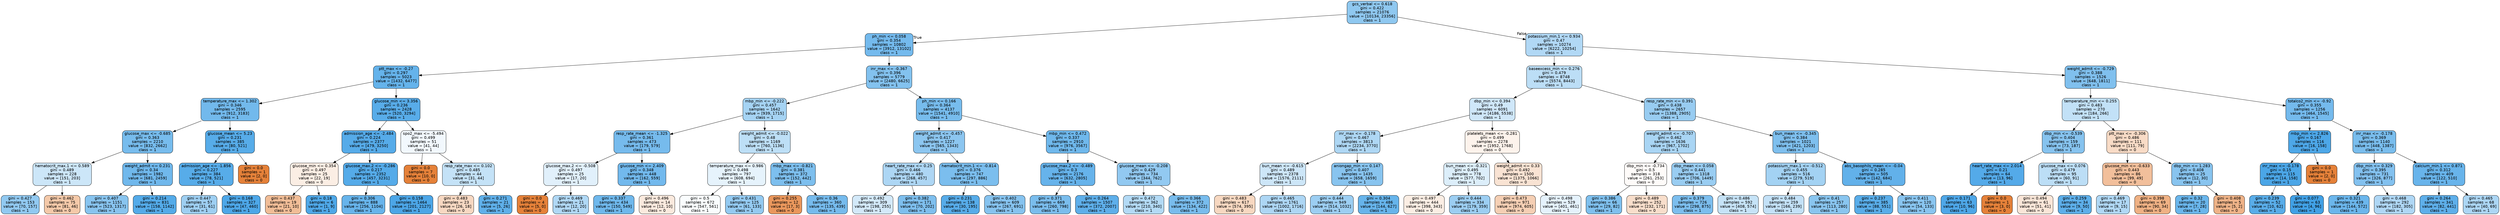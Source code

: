 digraph Tree {
node [shape=box, style="filled, rounded", color="black", fontname="helvetica"] ;
edge [fontname="helvetica"] ;
0 [label="gcs_verbal <= 0.618\ngini = 0.422\nsamples = 21076\nvalue = [10134, 23356]\nclass = 1", fillcolor="#8fc8f0"] ;
1 [label="ph_min <= 0.058\ngini = 0.354\nsamples = 10802\nvalue = [3912, 13102]\nclass = 1", fillcolor="#74baed"] ;
0 -> 1 [labeldistance=2.5, labelangle=45, headlabel="True"] ;
2 [label="ptt_max <= -0.27\ngini = 0.297\nsamples = 5023\nvalue = [1432, 6477]\nclass = 1", fillcolor="#65b3eb"] ;
1 -> 2 ;
3 [label="temperature_max <= 1.302\ngini = 0.346\nsamples = 2595\nvalue = [912, 3183]\nclass = 1", fillcolor="#72b9ec"] ;
2 -> 3 ;
4 [label="glucose_max <= -0.685\ngini = 0.363\nsamples = 2210\nvalue = [832, 2662]\nclass = 1", fillcolor="#77bced"] ;
3 -> 4 ;
5 [label="hematocrit_max.1 <= 0.589\ngini = 0.489\nsamples = 228\nvalue = [151, 203]\nclass = 1", fillcolor="#cce6f8"] ;
4 -> 5 ;
6 [label="gini = 0.427\nsamples = 153\nvalue = [70, 157]\nclass = 1", fillcolor="#91c9f1"] ;
5 -> 6 ;
7 [label="gini = 0.462\nsamples = 75\nvalue = [81, 46]\nclass = 0", fillcolor="#f4c9a9"] ;
5 -> 7 ;
8 [label="weight_admit <= 0.231\ngini = 0.34\nsamples = 1982\nvalue = [681, 2459]\nclass = 1", fillcolor="#70b8ec"] ;
4 -> 8 ;
9 [label="gini = 0.407\nsamples = 1151\nvalue = [523, 1317]\nclass = 1", fillcolor="#88c4ef"] ;
8 -> 9 ;
10 [label="gini = 0.214\nsamples = 831\nvalue = [158, 1142]\nclass = 1", fillcolor="#54abe9"] ;
8 -> 10 ;
11 [label="glucose_mean <= 5.23\ngini = 0.231\nsamples = 385\nvalue = [80, 521]\nclass = 1", fillcolor="#57ace9"] ;
3 -> 11 ;
12 [label="admission_age <= -1.856\ngini = 0.227\nsamples = 384\nvalue = [78, 521]\nclass = 1", fillcolor="#57ace9"] ;
11 -> 12 ;
13 [label="gini = 0.447\nsamples = 57\nvalue = [31, 61]\nclass = 1", fillcolor="#9ecff2"] ;
12 -> 13 ;
14 [label="gini = 0.168\nsamples = 327\nvalue = [47, 460]\nclass = 1", fillcolor="#4da7e8"] ;
12 -> 14 ;
15 [label="gini = 0.0\nsamples = 1\nvalue = [2, 0]\nclass = 0", fillcolor="#e58139"] ;
11 -> 15 ;
16 [label="glucose_min <= 3.356\ngini = 0.236\nsamples = 2428\nvalue = [520, 3294]\nclass = 1", fillcolor="#58ace9"] ;
2 -> 16 ;
17 [label="admission_age <= -2.484\ngini = 0.224\nsamples = 2377\nvalue = [479, 3250]\nclass = 1", fillcolor="#56abe9"] ;
16 -> 17 ;
18 [label="glucose_min <= 0.354\ngini = 0.497\nsamples = 25\nvalue = [22, 19]\nclass = 0", fillcolor="#fbeee4"] ;
17 -> 18 ;
19 [label="gini = 0.437\nsamples = 19\nvalue = [21, 10]\nclass = 0", fillcolor="#f1bd97"] ;
18 -> 19 ;
20 [label="gini = 0.18\nsamples = 6\nvalue = [1, 9]\nclass = 1", fillcolor="#4fa8e8"] ;
18 -> 20 ;
21 [label="glucose_max.2 <= -0.286\ngini = 0.217\nsamples = 2352\nvalue = [457, 3231]\nclass = 1", fillcolor="#55abe9"] ;
17 -> 21 ;
22 [label="gini = 0.306\nsamples = 888\nvalue = [256, 1104]\nclass = 1", fillcolor="#67b4eb"] ;
21 -> 22 ;
23 [label="gini = 0.158\nsamples = 1464\nvalue = [201, 2127]\nclass = 1", fillcolor="#4ca6e7"] ;
21 -> 23 ;
24 [label="spo2_max <= -5.494\ngini = 0.499\nsamples = 51\nvalue = [41, 44]\nclass = 1", fillcolor="#f2f8fd"] ;
16 -> 24 ;
25 [label="gini = 0.0\nsamples = 7\nvalue = [10, 0]\nclass = 0", fillcolor="#e58139"] ;
24 -> 25 ;
26 [label="resp_rate_max <= 0.102\ngini = 0.485\nsamples = 44\nvalue = [31, 44]\nclass = 1", fillcolor="#c4e2f7"] ;
24 -> 26 ;
27 [label="gini = 0.483\nsamples = 23\nvalue = [26, 18]\nclass = 0", fillcolor="#f7d8c2"] ;
26 -> 27 ;
28 [label="gini = 0.271\nsamples = 21\nvalue = [5, 26]\nclass = 1", fillcolor="#5fb0ea"] ;
26 -> 28 ;
29 [label="inr_max <= -0.367\ngini = 0.396\nsamples = 5779\nvalue = [2480, 6625]\nclass = 1", fillcolor="#83c2ef"] ;
1 -> 29 ;
30 [label="mbp_min <= -0.222\ngini = 0.457\nsamples = 1642\nvalue = [939, 1715]\nclass = 1", fillcolor="#a5d3f3"] ;
29 -> 30 ;
31 [label="resp_rate_mean <= -1.325\ngini = 0.361\nsamples = 473\nvalue = [179, 579]\nclass = 1", fillcolor="#76bbed"] ;
30 -> 31 ;
32 [label="glucose_max.2 <= -0.508\ngini = 0.497\nsamples = 25\nvalue = [17, 20]\nclass = 1", fillcolor="#e1f0fb"] ;
31 -> 32 ;
33 [label="gini = 0.0\nsamples = 4\nvalue = [5, 0]\nclass = 0", fillcolor="#e58139"] ;
32 -> 33 ;
34 [label="gini = 0.469\nsamples = 21\nvalue = [12, 20]\nclass = 1", fillcolor="#b0d8f5"] ;
32 -> 34 ;
35 [label="glucose_min <= 2.409\ngini = 0.348\nsamples = 448\nvalue = [162, 559]\nclass = 1", fillcolor="#72b9ed"] ;
31 -> 35 ;
36 [label="gini = 0.337\nsamples = 434\nvalue = [150, 549]\nclass = 1", fillcolor="#6fb8ec"] ;
35 -> 36 ;
37 [label="gini = 0.496\nsamples = 14\nvalue = [12, 10]\nclass = 0", fillcolor="#fbeade"] ;
35 -> 37 ;
38 [label="weight_admit <= -0.022\ngini = 0.48\nsamples = 1169\nvalue = [760, 1136]\nclass = 1", fillcolor="#bddff6"] ;
30 -> 38 ;
39 [label="temperature_max <= 0.986\ngini = 0.498\nsamples = 797\nvalue = [608, 694]\nclass = 1", fillcolor="#e6f3fc"] ;
38 -> 39 ;
40 [label="gini = 0.5\nsamples = 672\nvalue = [547, 561]\nclass = 1", fillcolor="#fafdfe"] ;
39 -> 40 ;
41 [label="gini = 0.431\nsamples = 125\nvalue = [61, 133]\nclass = 1", fillcolor="#94caf1"] ;
39 -> 41 ;
42 [label="mbp_max <= -0.821\ngini = 0.381\nsamples = 372\nvalue = [152, 442]\nclass = 1", fillcolor="#7dbfee"] ;
38 -> 42 ;
43 [label="gini = 0.255\nsamples = 12\nvalue = [17, 3]\nclass = 0", fillcolor="#ea975c"] ;
42 -> 43 ;
44 [label="gini = 0.36\nsamples = 360\nvalue = [135, 439]\nclass = 1", fillcolor="#76bbed"] ;
42 -> 44 ;
45 [label="ph_min <= 0.166\ngini = 0.364\nsamples = 4137\nvalue = [1541, 4910]\nclass = 1", fillcolor="#77bced"] ;
29 -> 45 ;
46 [label="weight_admit <= -0.457\ngini = 0.417\nsamples = 1227\nvalue = [565, 1343]\nclass = 1", fillcolor="#8cc6f0"] ;
45 -> 46 ;
47 [label="heart_rate_max <= 0.25\ngini = 0.466\nsamples = 480\nvalue = [268, 457]\nclass = 1", fillcolor="#add6f4"] ;
46 -> 47 ;
48 [label="gini = 0.492\nsamples = 309\nvalue = [198, 255]\nclass = 1", fillcolor="#d3e9f9"] ;
47 -> 48 ;
49 [label="gini = 0.382\nsamples = 171\nvalue = [70, 202]\nclass = 1", fillcolor="#7ebfee"] ;
47 -> 49 ;
50 [label="hematocrit_min.1 <= -0.814\ngini = 0.376\nsamples = 747\nvalue = [297, 886]\nclass = 1", fillcolor="#7bbeee"] ;
46 -> 50 ;
51 [label="gini = 0.231\nsamples = 138\nvalue = [30, 195]\nclass = 1", fillcolor="#57ace9"] ;
50 -> 51 ;
52 [label="gini = 0.402\nsamples = 609\nvalue = [267, 691]\nclass = 1", fillcolor="#86c3ef"] ;
50 -> 52 ;
53 [label="mbp_min <= 0.472\ngini = 0.337\nsamples = 2910\nvalue = [976, 3567]\nclass = 1", fillcolor="#6fb8ec"] ;
45 -> 53 ;
54 [label="glucose_max.2 <= -0.489\ngini = 0.3\nsamples = 2176\nvalue = [632, 2805]\nclass = 1", fillcolor="#66b3eb"] ;
53 -> 54 ;
55 [label="gini = 0.371\nsamples = 669\nvalue = [260, 798]\nclass = 1", fillcolor="#7abded"] ;
54 -> 55 ;
56 [label="gini = 0.264\nsamples = 1507\nvalue = [372, 2007]\nclass = 1", fillcolor="#5eafea"] ;
54 -> 56 ;
57 [label="glucose_mean <= -0.208\ngini = 0.429\nsamples = 734\nvalue = [344, 762]\nclass = 1", fillcolor="#92c9f1"] ;
53 -> 57 ;
58 [label="gini = 0.472\nsamples = 362\nvalue = [210, 340]\nclass = 1", fillcolor="#b3daf5"] ;
57 -> 58 ;
59 [label="gini = 0.366\nsamples = 372\nvalue = [134, 422]\nclass = 1", fillcolor="#78bced"] ;
57 -> 59 ;
60 [label="potassium_min.1 <= 0.934\ngini = 0.47\nsamples = 10274\nvalue = [6222, 10254]\nclass = 1", fillcolor="#b1d8f5"] ;
0 -> 60 [labeldistance=2.5, labelangle=-45, headlabel="False"] ;
61 [label="baseexcess_min <= 0.276\ngini = 0.479\nsamples = 8748\nvalue = [5574, 8443]\nclass = 1", fillcolor="#bcdef6"] ;
60 -> 61 ;
62 [label="dbp_min <= 0.394\ngini = 0.49\nsamples = 6091\nvalue = [4186, 5538]\nclass = 1", fillcolor="#cfe7f9"] ;
61 -> 62 ;
63 [label="inr_max <= -0.178\ngini = 0.467\nsamples = 3813\nvalue = [2234, 3770]\nclass = 1", fillcolor="#aed7f4"] ;
62 -> 63 ;
64 [label="bun_mean <= -0.615\ngini = 0.489\nsamples = 2378\nvalue = [1576, 2111]\nclass = 1", fillcolor="#cde6f8"] ;
63 -> 64 ;
65 [label="gini = 0.483\nsamples = 617\nvalue = [574, 395]\nclass = 0", fillcolor="#f7d8c1"] ;
64 -> 65 ;
66 [label="gini = 0.465\nsamples = 1761\nvalue = [1002, 1716]\nclass = 1", fillcolor="#add6f4"] ;
64 -> 66 ;
67 [label="aniongap_min <= 0.147\ngini = 0.407\nsamples = 1435\nvalue = [658, 1659]\nclass = 1", fillcolor="#88c4ef"] ;
63 -> 67 ;
68 [label="gini = 0.444\nsamples = 949\nvalue = [514, 1032]\nclass = 1", fillcolor="#9ccef2"] ;
67 -> 68 ;
69 [label="gini = 0.304\nsamples = 486\nvalue = [144, 627]\nclass = 1", fillcolor="#66b4eb"] ;
67 -> 69 ;
70 [label="platelets_mean <= -0.281\ngini = 0.499\nsamples = 2278\nvalue = [1952, 1768]\nclass = 0", fillcolor="#fdf3ec"] ;
62 -> 70 ;
71 [label="bun_mean <= -0.321\ngini = 0.495\nsamples = 778\nvalue = [577, 702]\nclass = 1", fillcolor="#dceefa"] ;
70 -> 71 ;
72 [label="gini = 0.497\nsamples = 444\nvalue = [398, 343]\nclass = 0", fillcolor="#fbeee4"] ;
71 -> 72 ;
73 [label="gini = 0.444\nsamples = 334\nvalue = [179, 359]\nclass = 1", fillcolor="#9ccef2"] ;
71 -> 73 ;
74 [label="weight_admit <= 0.33\ngini = 0.492\nsamples = 1500\nvalue = [1375, 1066]\nclass = 0", fillcolor="#f9e3d3"] ;
70 -> 74 ;
75 [label="gini = 0.473\nsamples = 971\nvalue = [974, 605]\nclass = 0", fillcolor="#f5cfb4"] ;
74 -> 75 ;
76 [label="gini = 0.498\nsamples = 529\nvalue = [401, 461]\nclass = 1", fillcolor="#e5f2fc"] ;
74 -> 76 ;
77 [label="resp_rate_min <= 0.391\ngini = 0.438\nsamples = 2657\nvalue = [1388, 2905]\nclass = 1", fillcolor="#98ccf1"] ;
61 -> 77 ;
78 [label="weight_admit <= -0.707\ngini = 0.462\nsamples = 1636\nvalue = [967, 1702]\nclass = 1", fillcolor="#a9d5f4"] ;
77 -> 78 ;
79 [label="dbp_min <= -0.734\ngini = 0.5\nsamples = 318\nvalue = [261, 253]\nclass = 0", fillcolor="#fefbf9"] ;
78 -> 79 ;
80 [label="gini = 0.386\nsamples = 66\nvalue = [29, 82]\nclass = 1", fillcolor="#7fc0ee"] ;
79 -> 80 ;
81 [label="gini = 0.489\nsamples = 252\nvalue = [232, 171]\nclass = 0", fillcolor="#f8decb"] ;
79 -> 81 ;
82 [label="dbp_mean <= 0.058\ngini = 0.441\nsamples = 1318\nvalue = [706, 1449]\nclass = 1", fillcolor="#99cdf2"] ;
78 -> 82 ;
83 [label="gini = 0.379\nsamples = 726\nvalue = [298, 875]\nclass = 1", fillcolor="#7cbeee"] ;
82 -> 83 ;
84 [label="gini = 0.486\nsamples = 592\nvalue = [408, 574]\nclass = 1", fillcolor="#c6e3f7"] ;
82 -> 84 ;
85 [label="bun_mean <= -0.345\ngini = 0.384\nsamples = 1021\nvalue = [421, 1203]\nclass = 1", fillcolor="#7ebfee"] ;
77 -> 85 ;
86 [label="potassium_max.1 <= -0.512\ngini = 0.455\nsamples = 516\nvalue = [279, 519]\nclass = 1", fillcolor="#a3d2f3"] ;
85 -> 86 ;
87 [label="gini = 0.484\nsamples = 259\nvalue = [166, 239]\nclass = 1", fillcolor="#c3e1f7"] ;
86 -> 87 ;
88 [label="gini = 0.41\nsamples = 257\nvalue = [113, 280]\nclass = 1", fillcolor="#89c5ef"] ;
86 -> 88 ;
89 [label="abs_basophils_mean <= -0.04\ngini = 0.285\nsamples = 505\nvalue = [142, 684]\nclass = 1", fillcolor="#62b1ea"] ;
85 -> 89 ;
90 [label="gini = 0.237\nsamples = 385\nvalue = [88, 551]\nclass = 1", fillcolor="#59ade9"] ;
89 -> 90 ;
91 [label="gini = 0.411\nsamples = 120\nvalue = [54, 133]\nclass = 1", fillcolor="#89c5f0"] ;
89 -> 91 ;
92 [label="weight_admit <= -0.729\ngini = 0.388\nsamples = 1526\nvalue = [648, 1811]\nclass = 1", fillcolor="#80c0ee"] ;
60 -> 92 ;
93 [label="temperature_min <= 0.255\ngini = 0.483\nsamples = 270\nvalue = [184, 266]\nclass = 1", fillcolor="#c2e1f7"] ;
92 -> 93 ;
94 [label="dbp_min <= -0.539\ngini = 0.404\nsamples = 159\nvalue = [73, 187]\nclass = 1", fillcolor="#86c3ef"] ;
93 -> 94 ;
95 [label="heart_rate_max <= 2.014\ngini = 0.21\nsamples = 64\nvalue = [13, 96]\nclass = 1", fillcolor="#54aae9"] ;
94 -> 95 ;
96 [label="gini = 0.171\nsamples = 63\nvalue = [10, 96]\nclass = 1", fillcolor="#4ea7e8"] ;
95 -> 96 ;
97 [label="gini = 0.0\nsamples = 1\nvalue = [3, 0]\nclass = 0", fillcolor="#e58139"] ;
95 -> 97 ;
98 [label="glucose_max <= 0.076\ngini = 0.479\nsamples = 95\nvalue = [60, 91]\nclass = 1", fillcolor="#bcdef6"] ;
94 -> 98 ;
99 [label="gini = 0.494\nsamples = 61\nvalue = [51, 41]\nclass = 0", fillcolor="#fae6d8"] ;
98 -> 99 ;
100 [label="gini = 0.259\nsamples = 34\nvalue = [9, 50]\nclass = 1", fillcolor="#5dafea"] ;
98 -> 100 ;
101 [label="ptt_max <= -0.306\ngini = 0.486\nsamples = 111\nvalue = [111, 79]\nclass = 0", fillcolor="#f8dbc6"] ;
93 -> 101 ;
102 [label="glucose_min <= -0.633\ngini = 0.443\nsamples = 86\nvalue = [99, 49]\nclass = 0", fillcolor="#f2bf9b"] ;
101 -> 102 ;
103 [label="gini = 0.469\nsamples = 17\nvalue = [9, 15]\nclass = 1", fillcolor="#b0d8f5"] ;
102 -> 103 ;
104 [label="gini = 0.398\nsamples = 69\nvalue = [90, 34]\nclass = 0", fillcolor="#efb184"] ;
102 -> 104 ;
105 [label="dbp_min <= 1.283\ngini = 0.408\nsamples = 25\nvalue = [12, 30]\nclass = 1", fillcolor="#88c4ef"] ;
101 -> 105 ;
106 [label="gini = 0.32\nsamples = 20\nvalue = [7, 28]\nclass = 1", fillcolor="#6ab6ec"] ;
105 -> 106 ;
107 [label="gini = 0.408\nsamples = 5\nvalue = [5, 2]\nclass = 0", fillcolor="#efb388"] ;
105 -> 107 ;
108 [label="totalco2_min <= -0.92\ngini = 0.355\nsamples = 1256\nvalue = [464, 1545]\nclass = 1", fillcolor="#74baed"] ;
92 -> 108 ;
109 [label="mbp_min <= 2.826\ngini = 0.167\nsamples = 116\nvalue = [16, 158]\nclass = 1", fillcolor="#4da7e8"] ;
108 -> 109 ;
110 [label="inr_max <= -0.178\ngini = 0.15\nsamples = 115\nvalue = [14, 158]\nclass = 1", fillcolor="#4ba6e7"] ;
109 -> 110 ;
111 [label="gini = 0.239\nsamples = 52\nvalue = [10, 62]\nclass = 1", fillcolor="#59ade9"] ;
110 -> 111 ;
112 [label="gini = 0.077\nsamples = 63\nvalue = [4, 96]\nclass = 1", fillcolor="#41a1e6"] ;
110 -> 112 ;
113 [label="gini = 0.0\nsamples = 1\nvalue = [2, 0]\nclass = 0", fillcolor="#e58139"] ;
109 -> 113 ;
114 [label="inr_max <= -0.178\ngini = 0.369\nsamples = 1140\nvalue = [448, 1387]\nclass = 1", fillcolor="#79bded"] ;
108 -> 114 ;
115 [label="dbp_min <= 0.329\ngini = 0.395\nsamples = 731\nvalue = [326, 877]\nclass = 1", fillcolor="#83c1ef"] ;
114 -> 115 ;
116 [label="gini = 0.321\nsamples = 439\nvalue = [144, 572]\nclass = 1", fillcolor="#6bb6ec"] ;
115 -> 116 ;
117 [label="gini = 0.468\nsamples = 292\nvalue = [182, 305]\nclass = 1", fillcolor="#afd7f5"] ;
115 -> 117 ;
118 [label="calcium_min.1 <= 0.871\ngini = 0.312\nsamples = 409\nvalue = [122, 510]\nclass = 1", fillcolor="#68b4eb"] ;
114 -> 118 ;
119 [label="gini = 0.264\nsamples = 341\nvalue = [82, 441]\nclass = 1", fillcolor="#5eafea"] ;
118 -> 119 ;
120 [label="gini = 0.465\nsamples = 68\nvalue = [40, 69]\nclass = 1", fillcolor="#acd6f4"] ;
118 -> 120 ;
}